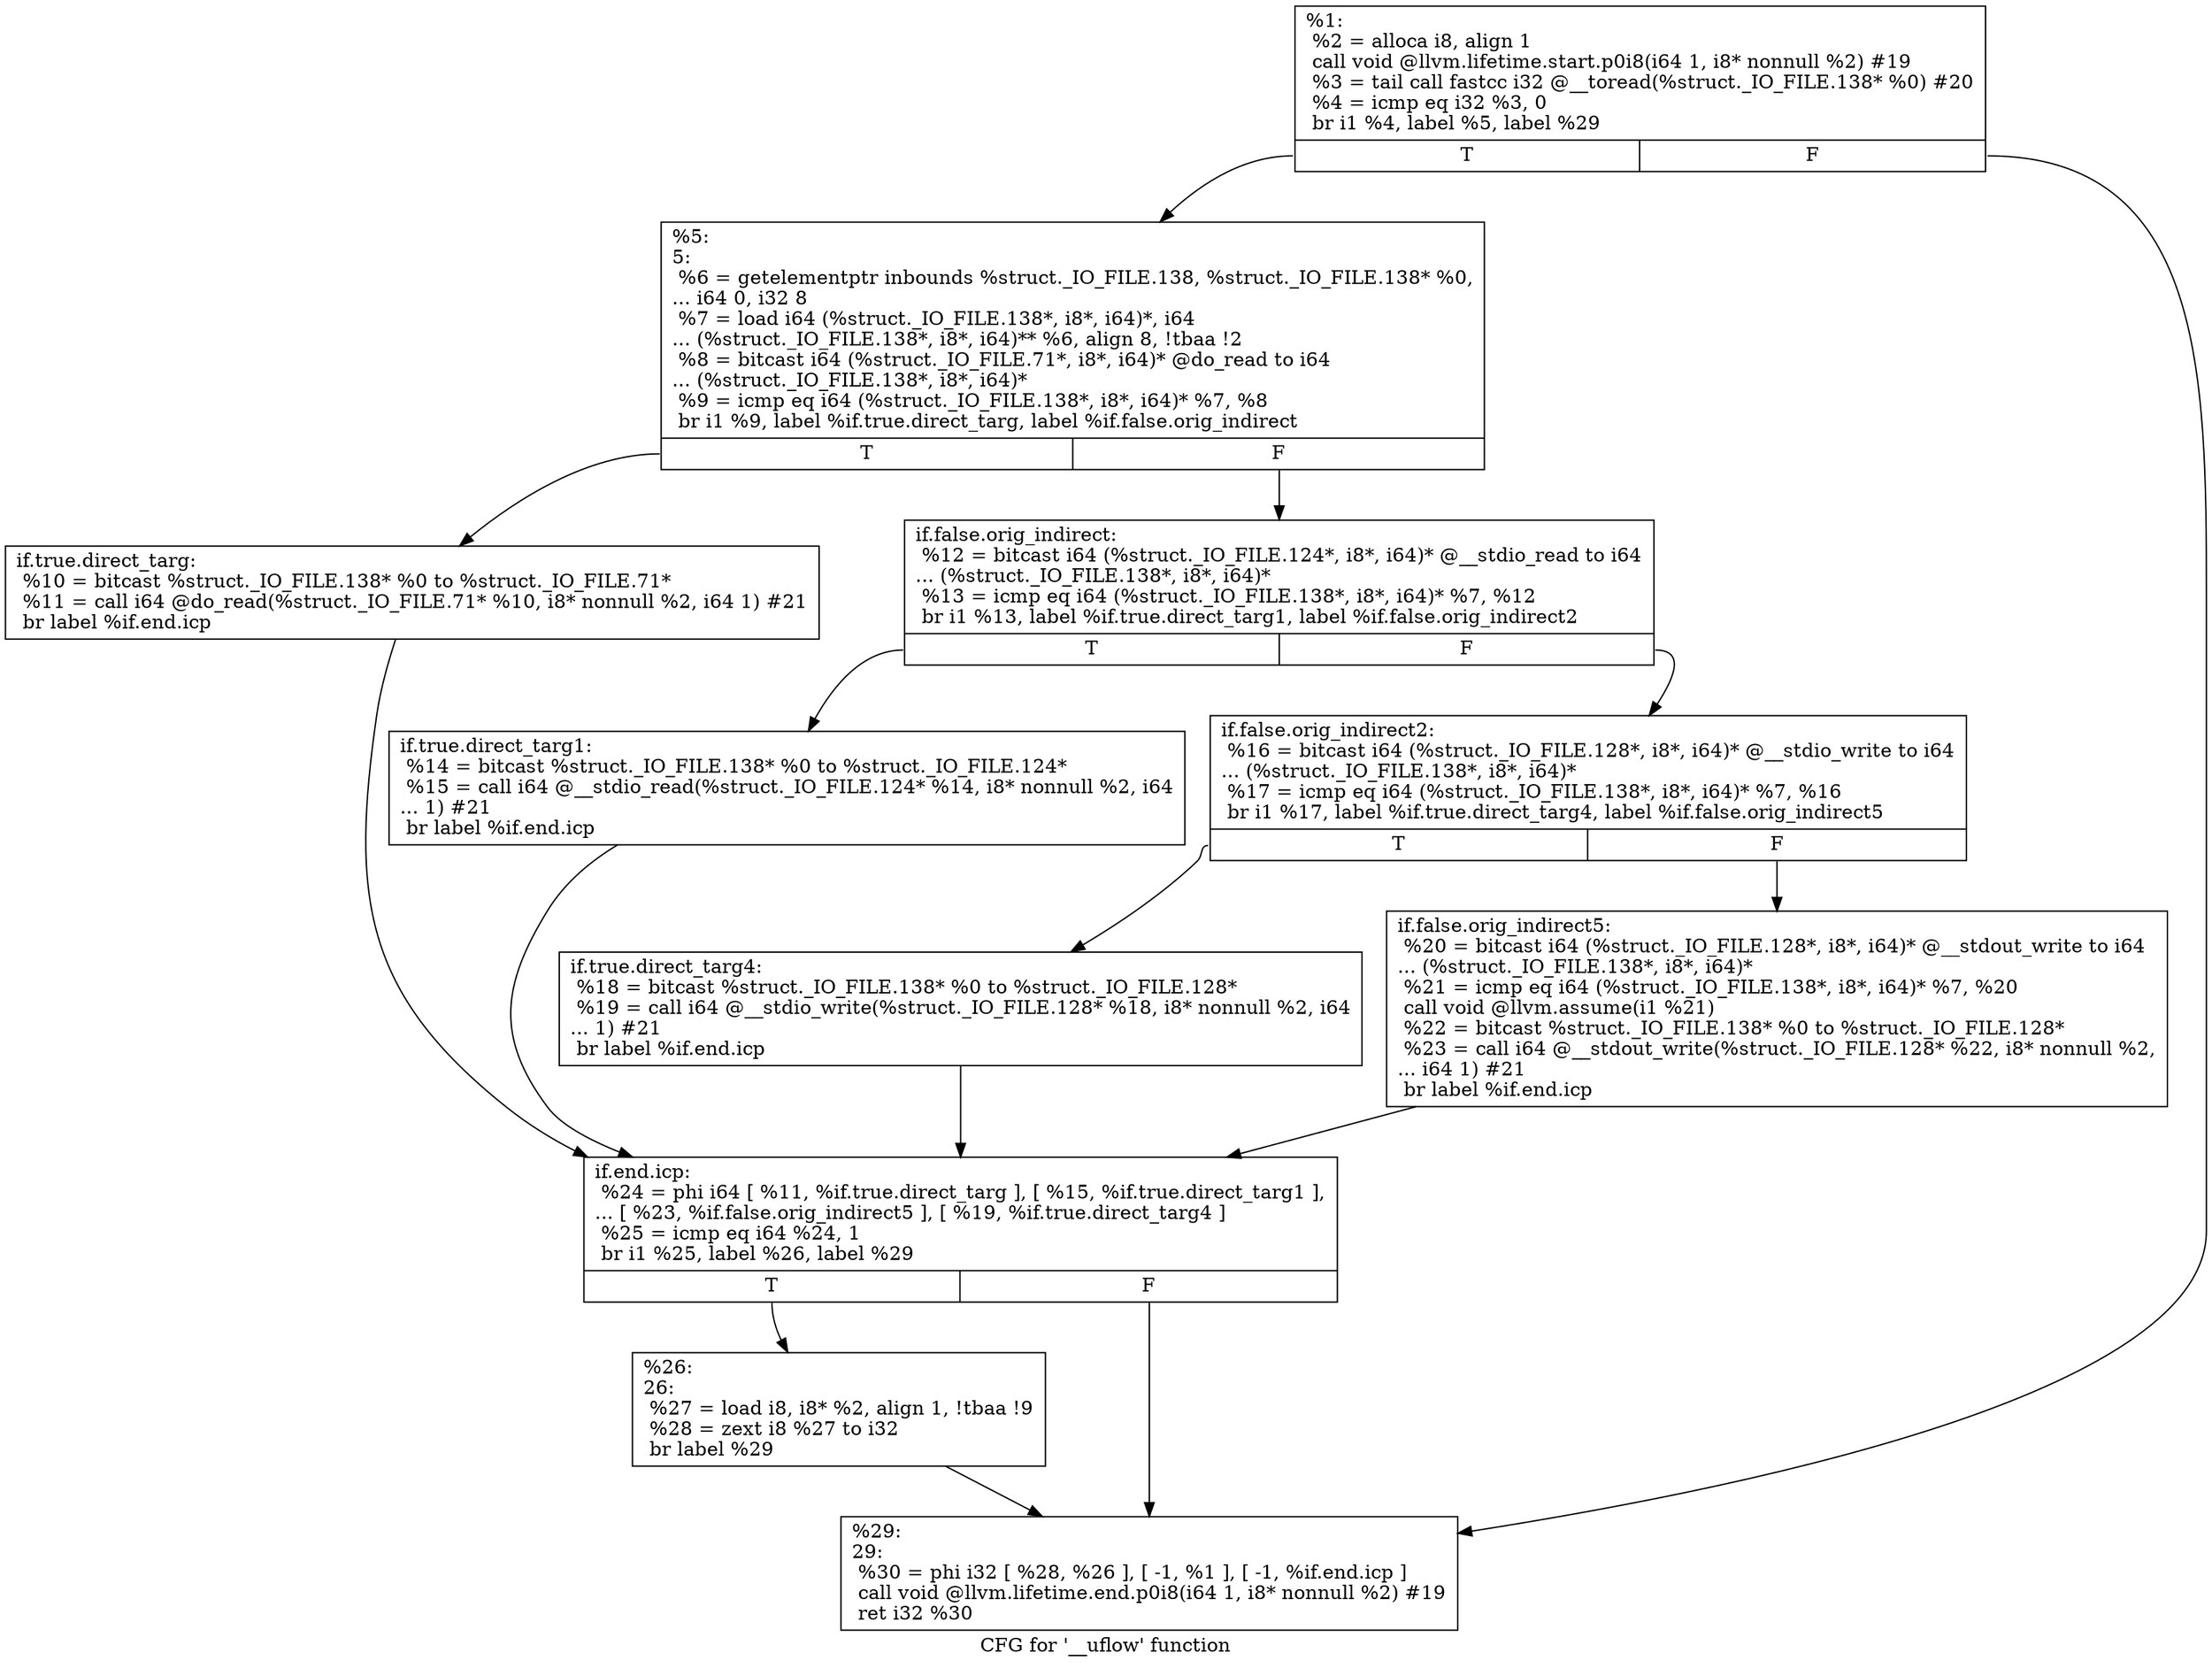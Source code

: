 digraph "CFG for '__uflow' function" {
	label="CFG for '__uflow' function";

	Node0x2887cb0 [shape=record,label="{%1:\l  %2 = alloca i8, align 1\l  call void @llvm.lifetime.start.p0i8(i64 1, i8* nonnull %2) #19\l  %3 = tail call fastcc i32 @__toread(%struct._IO_FILE.138* %0) #20\l  %4 = icmp eq i32 %3, 0\l  br i1 %4, label %5, label %29\l|{<s0>T|<s1>F}}"];
	Node0x2887cb0:s0 -> Node0x2887d60;
	Node0x2887cb0:s1 -> Node0x2888030;
	Node0x2887d60 [shape=record,label="{%5:\l5:                                                \l  %6 = getelementptr inbounds %struct._IO_FILE.138, %struct._IO_FILE.138* %0,\l... i64 0, i32 8\l  %7 = load i64 (%struct._IO_FILE.138*, i8*, i64)*, i64\l... (%struct._IO_FILE.138*, i8*, i64)** %6, align 8, !tbaa !2\l  %8 = bitcast i64 (%struct._IO_FILE.71*, i8*, i64)* @do_read to i64\l... (%struct._IO_FILE.138*, i8*, i64)*\l  %9 = icmp eq i64 (%struct._IO_FILE.138*, i8*, i64)* %7, %8\l  br i1 %9, label %if.true.direct_targ, label %if.false.orig_indirect\l|{<s0>T|<s1>F}}"];
	Node0x2887d60:s0 -> Node0x2887db0;
	Node0x2887d60:s1 -> Node0x2887e00;
	Node0x2887db0 [shape=record,label="{if.true.direct_targ:                              \l  %10 = bitcast %struct._IO_FILE.138* %0 to %struct._IO_FILE.71*\l  %11 = call i64 @do_read(%struct._IO_FILE.71* %10, i8* nonnull %2, i64 1) #21\l  br label %if.end.icp\l}"];
	Node0x2887db0 -> Node0x2887f90;
	Node0x2887e00 [shape=record,label="{if.false.orig_indirect:                           \l  %12 = bitcast i64 (%struct._IO_FILE.124*, i8*, i64)* @__stdio_read to i64\l... (%struct._IO_FILE.138*, i8*, i64)*\l  %13 = icmp eq i64 (%struct._IO_FILE.138*, i8*, i64)* %7, %12\l  br i1 %13, label %if.true.direct_targ1, label %if.false.orig_indirect2\l|{<s0>T|<s1>F}}"];
	Node0x2887e00:s0 -> Node0x2887e50;
	Node0x2887e00:s1 -> Node0x2887ea0;
	Node0x2887e50 [shape=record,label="{if.true.direct_targ1:                             \l  %14 = bitcast %struct._IO_FILE.138* %0 to %struct._IO_FILE.124*\l  %15 = call i64 @__stdio_read(%struct._IO_FILE.124* %14, i8* nonnull %2, i64\l... 1) #21\l  br label %if.end.icp\l}"];
	Node0x2887e50 -> Node0x2887f90;
	Node0x2887ea0 [shape=record,label="{if.false.orig_indirect2:                          \l  %16 = bitcast i64 (%struct._IO_FILE.128*, i8*, i64)* @__stdio_write to i64\l... (%struct._IO_FILE.138*, i8*, i64)*\l  %17 = icmp eq i64 (%struct._IO_FILE.138*, i8*, i64)* %7, %16\l  br i1 %17, label %if.true.direct_targ4, label %if.false.orig_indirect5\l|{<s0>T|<s1>F}}"];
	Node0x2887ea0:s0 -> Node0x2887ef0;
	Node0x2887ea0:s1 -> Node0x2887f40;
	Node0x2887ef0 [shape=record,label="{if.true.direct_targ4:                             \l  %18 = bitcast %struct._IO_FILE.138* %0 to %struct._IO_FILE.128*\l  %19 = call i64 @__stdio_write(%struct._IO_FILE.128* %18, i8* nonnull %2, i64\l... 1) #21\l  br label %if.end.icp\l}"];
	Node0x2887ef0 -> Node0x2887f90;
	Node0x2887f40 [shape=record,label="{if.false.orig_indirect5:                          \l  %20 = bitcast i64 (%struct._IO_FILE.128*, i8*, i64)* @__stdout_write to i64\l... (%struct._IO_FILE.138*, i8*, i64)*\l  %21 = icmp eq i64 (%struct._IO_FILE.138*, i8*, i64)* %7, %20\l  call void @llvm.assume(i1 %21)\l  %22 = bitcast %struct._IO_FILE.138* %0 to %struct._IO_FILE.128*\l  %23 = call i64 @__stdout_write(%struct._IO_FILE.128* %22, i8* nonnull %2,\l... i64 1) #21\l  br label %if.end.icp\l}"];
	Node0x2887f40 -> Node0x2887f90;
	Node0x2887f90 [shape=record,label="{if.end.icp:                                       \l  %24 = phi i64 [ %11, %if.true.direct_targ ], [ %15, %if.true.direct_targ1 ],\l... [ %23, %if.false.orig_indirect5 ], [ %19, %if.true.direct_targ4 ]\l  %25 = icmp eq i64 %24, 1\l  br i1 %25, label %26, label %29\l|{<s0>T|<s1>F}}"];
	Node0x2887f90:s0 -> Node0x2887fe0;
	Node0x2887f90:s1 -> Node0x2888030;
	Node0x2887fe0 [shape=record,label="{%26:\l26:                                               \l  %27 = load i8, i8* %2, align 1, !tbaa !9\l  %28 = zext i8 %27 to i32\l  br label %29\l}"];
	Node0x2887fe0 -> Node0x2888030;
	Node0x2888030 [shape=record,label="{%29:\l29:                                               \l  %30 = phi i32 [ %28, %26 ], [ -1, %1 ], [ -1, %if.end.icp ]\l  call void @llvm.lifetime.end.p0i8(i64 1, i8* nonnull %2) #19\l  ret i32 %30\l}"];
}
